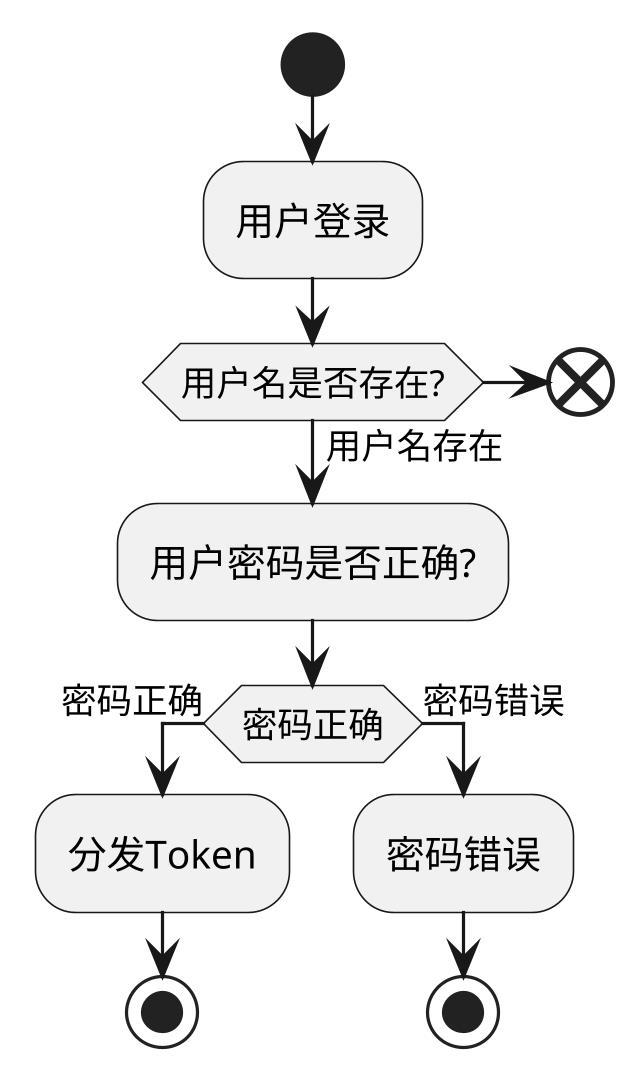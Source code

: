 /** 标题注释区
@startuml
scale 1920*1080
'配置区


' 顶部
' header 食途科技
'title 动态
'主体区
start
:用户登录;
if(用户名是否存在?) then(用户名存在)
    :用户密码是否正确?;
    if(密码正确) then(密码正确)
        :分发Token;
        stop
    else(密码错误)
        :密码错误;
        stop
    endif
else()
end

'尾部
'caption
'说明:
'动态模块业务流程

'end caption


'样式区
<style>

caption{
FontColor Black
}
header{
FontColor Black
FontSize 18
}
</style>

@enduml



